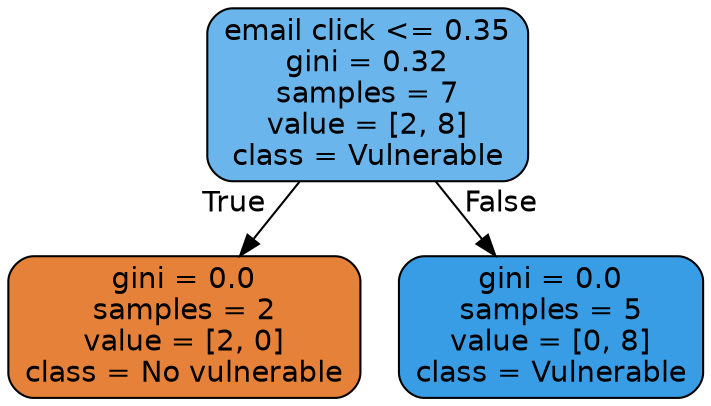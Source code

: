 digraph Tree {
node [shape=box, style="filled, rounded", color="black", fontname="helvetica"] ;
edge [fontname="helvetica"] ;
0 [label="email click <= 0.35\ngini = 0.32\nsamples = 7\nvalue = [2, 8]\nclass = Vulnerable", fillcolor="#6ab6ec"] ;
1 [label="gini = 0.0\nsamples = 2\nvalue = [2, 0]\nclass = No vulnerable", fillcolor="#e58139"] ;
0 -> 1 [labeldistance=2.5, labelangle=45, headlabel="True"] ;
2 [label="gini = 0.0\nsamples = 5\nvalue = [0, 8]\nclass = Vulnerable", fillcolor="#399de5"] ;
0 -> 2 [labeldistance=2.5, labelangle=-45, headlabel="False"] ;
}